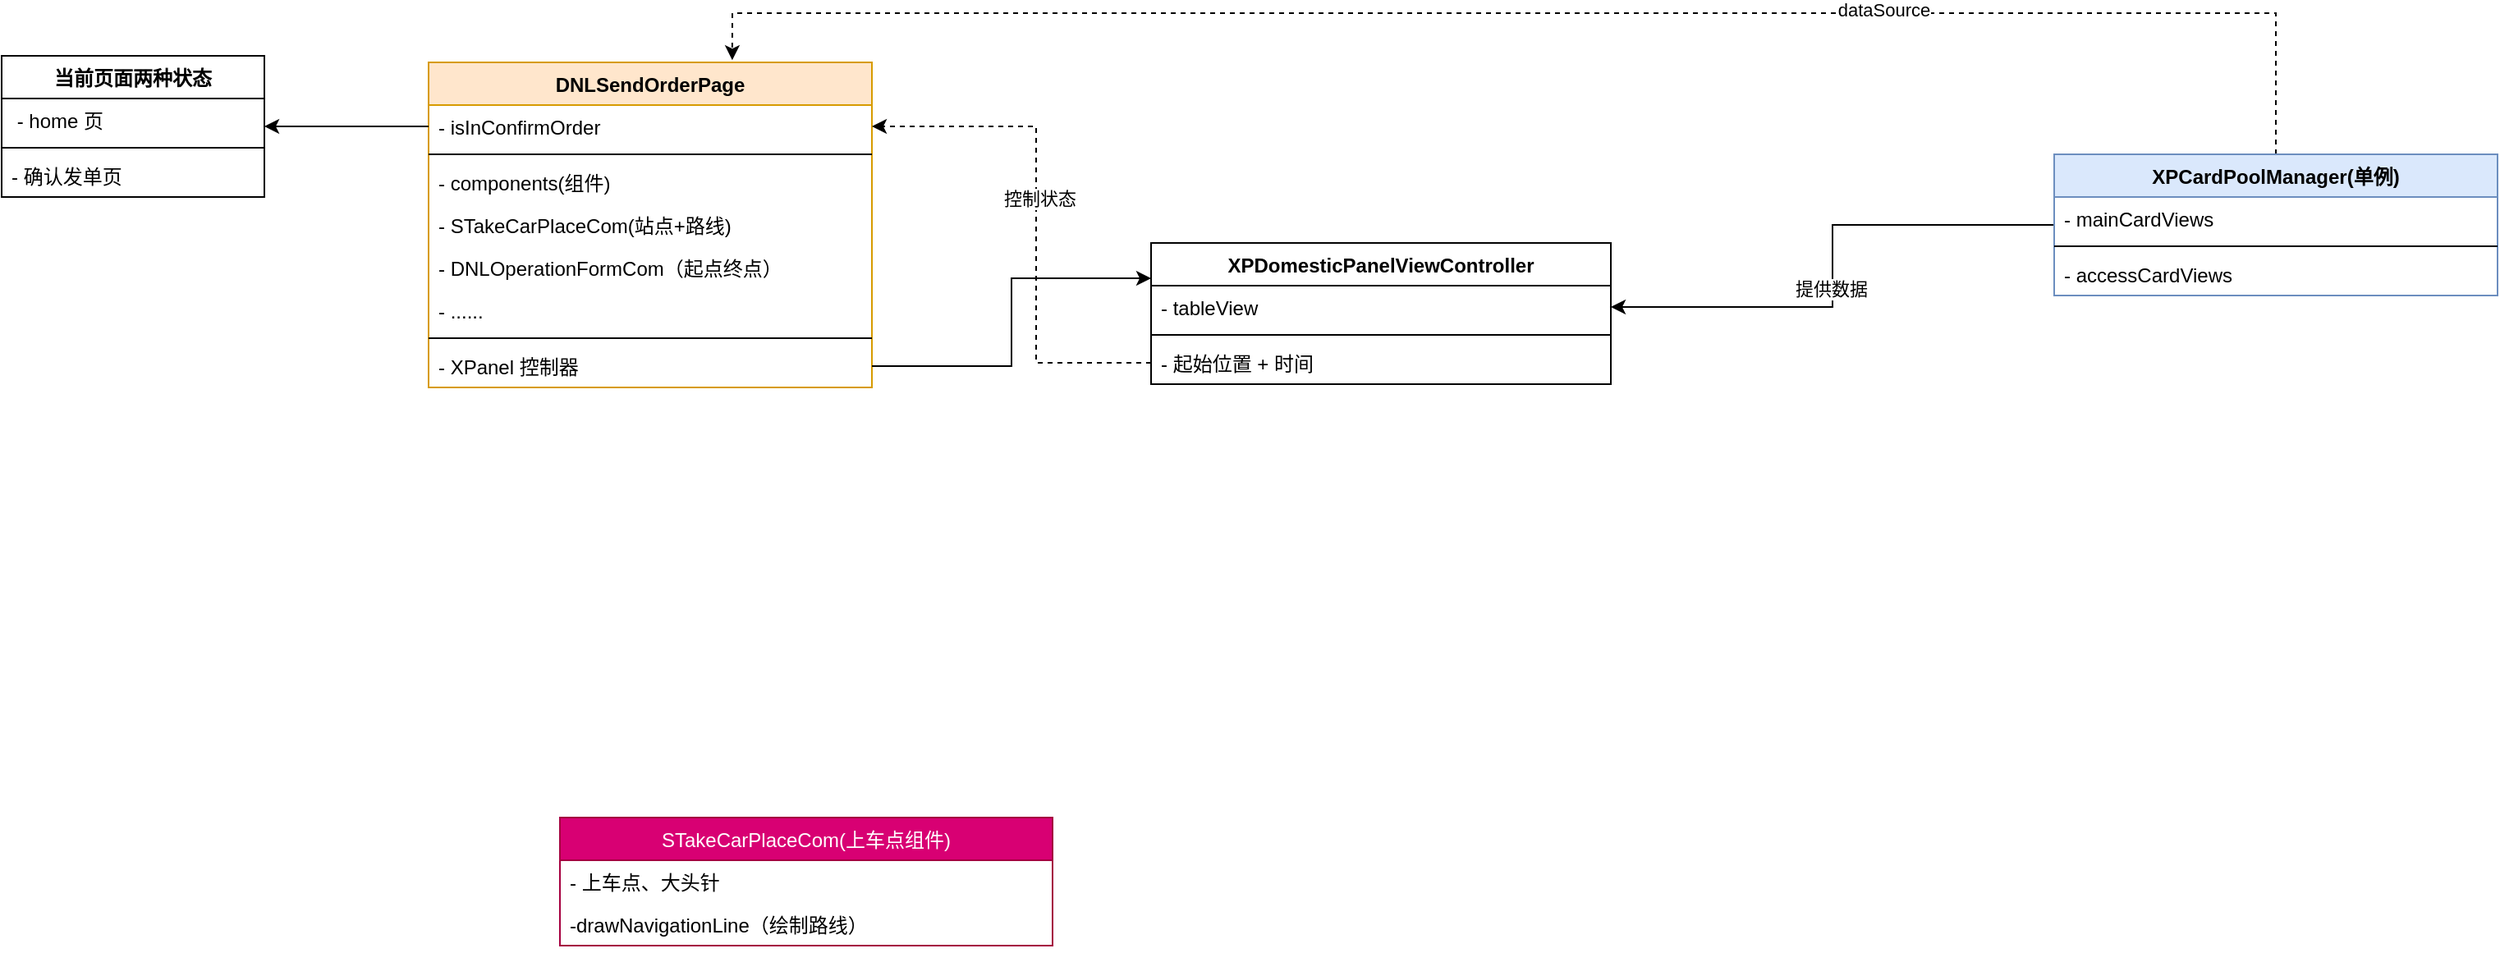 <mxfile version="14.7.0" type="github">
  <diagram id="7lykp9iamNYmA4Tu66E8" name="第 1 页">
    <mxGraphModel dx="2253" dy="794" grid="1" gridSize="10" guides="1" tooltips="1" connect="1" arrows="1" fold="1" page="1" pageScale="1" pageWidth="827" pageHeight="1169" math="0" shadow="0">
      <root>
        <mxCell id="0" />
        <mxCell id="1" parent="0" />
        <mxCell id="zZ6jMW011a1lbR9ZiVev-6" value="DNLSendOrderPage" style="swimlane;fontStyle=1;align=center;verticalAlign=top;childLayout=stackLayout;horizontal=1;startSize=26;horizontalStack=0;resizeParent=1;resizeParentMax=0;resizeLast=0;collapsible=1;marginBottom=0;fillColor=#ffe6cc;strokeColor=#d79b00;" parent="1" vertex="1">
          <mxGeometry x="210" y="420" width="270" height="198" as="geometry" />
        </mxCell>
        <mxCell id="zZ6jMW011a1lbR9ZiVev-7" value="- isInConfirmOrder" style="text;strokeColor=none;fillColor=none;align=left;verticalAlign=top;spacingLeft=4;spacingRight=4;overflow=hidden;rotatable=0;points=[[0,0.5],[1,0.5]];portConstraint=eastwest;" parent="zZ6jMW011a1lbR9ZiVev-6" vertex="1">
          <mxGeometry y="26" width="270" height="26" as="geometry" />
        </mxCell>
        <mxCell id="zZ6jMW011a1lbR9ZiVev-8" value="" style="line;strokeWidth=1;fillColor=none;align=left;verticalAlign=middle;spacingTop=-1;spacingLeft=3;spacingRight=3;rotatable=0;labelPosition=right;points=[];portConstraint=eastwest;" parent="zZ6jMW011a1lbR9ZiVev-6" vertex="1">
          <mxGeometry y="52" width="270" height="8" as="geometry" />
        </mxCell>
        <mxCell id="zZ6jMW011a1lbR9ZiVev-26" value="- components(组件)" style="text;strokeColor=none;fillColor=none;align=left;verticalAlign=top;spacingLeft=4;spacingRight=4;overflow=hidden;rotatable=0;points=[[0,0.5],[1,0.5]];portConstraint=eastwest;" parent="zZ6jMW011a1lbR9ZiVev-6" vertex="1">
          <mxGeometry y="60" width="270" height="26" as="geometry" />
        </mxCell>
        <mxCell id="zZ6jMW011a1lbR9ZiVev-52" value="- STakeCarPlaceCom(站点+路线)" style="text;strokeColor=none;fillColor=none;align=left;verticalAlign=top;spacingLeft=4;spacingRight=4;overflow=hidden;rotatable=0;points=[[0,0.5],[1,0.5]];portConstraint=eastwest;" parent="zZ6jMW011a1lbR9ZiVev-6" vertex="1">
          <mxGeometry y="86" width="270" height="26" as="geometry" />
        </mxCell>
        <mxCell id="jdOiQSn009YrtZy32wXW-2" value="- DNLOperationFormCom（起点终点）" style="text;strokeColor=none;fillColor=none;align=left;verticalAlign=top;spacingLeft=4;spacingRight=4;overflow=hidden;rotatable=0;points=[[0,0.5],[1,0.5]];portConstraint=eastwest;" vertex="1" parent="zZ6jMW011a1lbR9ZiVev-6">
          <mxGeometry y="112" width="270" height="26" as="geometry" />
        </mxCell>
        <mxCell id="zZ6jMW011a1lbR9ZiVev-28" value="- ......" style="text;strokeColor=none;fillColor=none;align=left;verticalAlign=top;spacingLeft=4;spacingRight=4;overflow=hidden;rotatable=0;points=[[0,0.5],[1,0.5]];portConstraint=eastwest;" parent="zZ6jMW011a1lbR9ZiVev-6" vertex="1">
          <mxGeometry y="138" width="270" height="26" as="geometry" />
        </mxCell>
        <mxCell id="zZ6jMW011a1lbR9ZiVev-27" value="" style="line;strokeWidth=1;fillColor=none;align=left;verticalAlign=middle;spacingTop=-1;spacingLeft=3;spacingRight=3;rotatable=0;labelPosition=right;points=[];portConstraint=eastwest;" parent="zZ6jMW011a1lbR9ZiVev-6" vertex="1">
          <mxGeometry y="164" width="270" height="8" as="geometry" />
        </mxCell>
        <mxCell id="zZ6jMW011a1lbR9ZiVev-9" value="- XPanel 控制器" style="text;strokeColor=none;fillColor=none;align=left;verticalAlign=top;spacingLeft=4;spacingRight=4;overflow=hidden;rotatable=0;points=[[0,0.5],[1,0.5]];portConstraint=eastwest;" parent="zZ6jMW011a1lbR9ZiVev-6" vertex="1">
          <mxGeometry y="172" width="270" height="26" as="geometry" />
        </mxCell>
        <mxCell id="zZ6jMW011a1lbR9ZiVev-20" value="当前页面两种状态" style="swimlane;fontStyle=1;align=center;verticalAlign=top;childLayout=stackLayout;horizontal=1;startSize=26;horizontalStack=0;resizeParent=1;resizeParentMax=0;resizeLast=0;collapsible=1;marginBottom=0;" parent="1" vertex="1">
          <mxGeometry x="-50" y="416" width="160" height="86" as="geometry" />
        </mxCell>
        <mxCell id="zZ6jMW011a1lbR9ZiVev-21" value=" - home 页" style="text;strokeColor=none;fillColor=none;align=left;verticalAlign=top;spacingLeft=4;spacingRight=4;overflow=hidden;rotatable=0;points=[[0,0.5],[1,0.5]];portConstraint=eastwest;" parent="zZ6jMW011a1lbR9ZiVev-20" vertex="1">
          <mxGeometry y="26" width="160" height="26" as="geometry" />
        </mxCell>
        <mxCell id="zZ6jMW011a1lbR9ZiVev-22" value="" style="line;strokeWidth=1;fillColor=none;align=left;verticalAlign=middle;spacingTop=-1;spacingLeft=3;spacingRight=3;rotatable=0;labelPosition=right;points=[];portConstraint=eastwest;" parent="zZ6jMW011a1lbR9ZiVev-20" vertex="1">
          <mxGeometry y="52" width="160" height="8" as="geometry" />
        </mxCell>
        <mxCell id="zZ6jMW011a1lbR9ZiVev-23" value="- 确认发单页" style="text;strokeColor=none;fillColor=none;align=left;verticalAlign=top;spacingLeft=4;spacingRight=4;overflow=hidden;rotatable=0;points=[[0,0.5],[1,0.5]];portConstraint=eastwest;" parent="zZ6jMW011a1lbR9ZiVev-20" vertex="1">
          <mxGeometry y="60" width="160" height="26" as="geometry" />
        </mxCell>
        <mxCell id="zZ6jMW011a1lbR9ZiVev-25" style="edgeStyle=orthogonalEdgeStyle;rounded=0;orthogonalLoop=1;jettySize=auto;html=1;exitX=0;exitY=0.5;exitDx=0;exitDy=0;" parent="1" source="zZ6jMW011a1lbR9ZiVev-7" target="zZ6jMW011a1lbR9ZiVev-20" edge="1">
          <mxGeometry relative="1" as="geometry" />
        </mxCell>
        <mxCell id="zZ6jMW011a1lbR9ZiVev-29" value="XPDomesticPanelViewController" style="swimlane;fontStyle=1;align=center;verticalAlign=top;childLayout=stackLayout;horizontal=1;startSize=26;horizontalStack=0;resizeParent=1;resizeParentMax=0;resizeLast=0;collapsible=1;marginBottom=0;" parent="1" vertex="1">
          <mxGeometry x="650" y="530" width="280" height="86" as="geometry" />
        </mxCell>
        <mxCell id="zZ6jMW011a1lbR9ZiVev-30" value="- tableView" style="text;strokeColor=none;fillColor=none;align=left;verticalAlign=top;spacingLeft=4;spacingRight=4;overflow=hidden;rotatable=0;points=[[0,0.5],[1,0.5]];portConstraint=eastwest;" parent="zZ6jMW011a1lbR9ZiVev-29" vertex="1">
          <mxGeometry y="26" width="280" height="26" as="geometry" />
        </mxCell>
        <mxCell id="zZ6jMW011a1lbR9ZiVev-49" value="" style="line;strokeWidth=1;fillColor=none;align=left;verticalAlign=middle;spacingTop=-1;spacingLeft=3;spacingRight=3;rotatable=0;labelPosition=right;points=[];portConstraint=eastwest;" parent="zZ6jMW011a1lbR9ZiVev-29" vertex="1">
          <mxGeometry y="52" width="280" height="8" as="geometry" />
        </mxCell>
        <mxCell id="zZ6jMW011a1lbR9ZiVev-48" value="- 起始位置 + 时间" style="text;strokeColor=none;fillColor=none;align=left;verticalAlign=top;spacingLeft=4;spacingRight=4;overflow=hidden;rotatable=0;points=[[0,0.5],[1,0.5]];portConstraint=eastwest;" parent="zZ6jMW011a1lbR9ZiVev-29" vertex="1">
          <mxGeometry y="60" width="280" height="26" as="geometry" />
        </mxCell>
        <mxCell id="zZ6jMW011a1lbR9ZiVev-33" style="edgeStyle=orthogonalEdgeStyle;rounded=0;orthogonalLoop=1;jettySize=auto;html=1;entryX=0;entryY=0.25;entryDx=0;entryDy=0;" parent="1" source="zZ6jMW011a1lbR9ZiVev-9" target="zZ6jMW011a1lbR9ZiVev-29" edge="1">
          <mxGeometry relative="1" as="geometry" />
        </mxCell>
        <mxCell id="zZ6jMW011a1lbR9ZiVev-41" style="edgeStyle=orthogonalEdgeStyle;rounded=0;orthogonalLoop=1;jettySize=auto;html=1;entryX=1;entryY=0.5;entryDx=0;entryDy=0;" parent="1" source="zZ6jMW011a1lbR9ZiVev-36" target="zZ6jMW011a1lbR9ZiVev-30" edge="1">
          <mxGeometry relative="1" as="geometry" />
        </mxCell>
        <mxCell id="zZ6jMW011a1lbR9ZiVev-42" value="提供数据" style="edgeLabel;html=1;align=center;verticalAlign=middle;resizable=0;points=[];" parent="zZ6jMW011a1lbR9ZiVev-41" vertex="1" connectable="0">
          <mxGeometry x="0.087" y="-1" relative="1" as="geometry">
            <mxPoint as="offset" />
          </mxGeometry>
        </mxCell>
        <mxCell id="zZ6jMW011a1lbR9ZiVev-46" style="edgeStyle=orthogonalEdgeStyle;rounded=0;orthogonalLoop=1;jettySize=auto;html=1;entryX=0.685;entryY=-0.007;entryDx=0;entryDy=0;entryPerimeter=0;dashed=1;" parent="1" source="zZ6jMW011a1lbR9ZiVev-36" target="zZ6jMW011a1lbR9ZiVev-6" edge="1">
          <mxGeometry relative="1" as="geometry">
            <Array as="points">
              <mxPoint x="1335" y="390" />
              <mxPoint x="395" y="390" />
            </Array>
          </mxGeometry>
        </mxCell>
        <mxCell id="zZ6jMW011a1lbR9ZiVev-47" value="dataSource" style="edgeLabel;html=1;align=center;verticalAlign=middle;resizable=0;points=[];" parent="zZ6jMW011a1lbR9ZiVev-46" vertex="1" connectable="0">
          <mxGeometry x="-0.384" y="-2" relative="1" as="geometry">
            <mxPoint as="offset" />
          </mxGeometry>
        </mxCell>
        <mxCell id="zZ6jMW011a1lbR9ZiVev-36" value="XPCardPoolManager(单例)" style="swimlane;fontStyle=1;align=center;verticalAlign=top;childLayout=stackLayout;horizontal=1;startSize=26;horizontalStack=0;resizeParent=1;resizeParentMax=0;resizeLast=0;collapsible=1;marginBottom=0;fillColor=#dae8fc;strokeColor=#6c8ebf;" parent="1" vertex="1">
          <mxGeometry x="1200" y="476" width="270" height="86" as="geometry" />
        </mxCell>
        <mxCell id="zZ6jMW011a1lbR9ZiVev-37" value="- mainCardViews" style="text;strokeColor=none;fillColor=none;align=left;verticalAlign=top;spacingLeft=4;spacingRight=4;overflow=hidden;rotatable=0;points=[[0,0.5],[1,0.5]];portConstraint=eastwest;" parent="zZ6jMW011a1lbR9ZiVev-36" vertex="1">
          <mxGeometry y="26" width="270" height="26" as="geometry" />
        </mxCell>
        <mxCell id="zZ6jMW011a1lbR9ZiVev-38" value="" style="line;strokeWidth=1;fillColor=none;align=left;verticalAlign=middle;spacingTop=-1;spacingLeft=3;spacingRight=3;rotatable=0;labelPosition=right;points=[];portConstraint=eastwest;" parent="zZ6jMW011a1lbR9ZiVev-36" vertex="1">
          <mxGeometry y="52" width="270" height="8" as="geometry" />
        </mxCell>
        <mxCell id="zZ6jMW011a1lbR9ZiVev-39" value="- accessCardViews" style="text;strokeColor=none;fillColor=none;align=left;verticalAlign=top;spacingLeft=4;spacingRight=4;overflow=hidden;rotatable=0;points=[[0,0.5],[1,0.5]];portConstraint=eastwest;" parent="zZ6jMW011a1lbR9ZiVev-36" vertex="1">
          <mxGeometry y="60" width="270" height="26" as="geometry" />
        </mxCell>
        <mxCell id="zZ6jMW011a1lbR9ZiVev-50" style="edgeStyle=orthogonalEdgeStyle;rounded=0;orthogonalLoop=1;jettySize=auto;html=1;entryX=1;entryY=0.5;entryDx=0;entryDy=0;dashed=1;" parent="1" source="zZ6jMW011a1lbR9ZiVev-48" target="zZ6jMW011a1lbR9ZiVev-7" edge="1">
          <mxGeometry relative="1" as="geometry">
            <Array as="points">
              <mxPoint x="580" y="603" />
              <mxPoint x="580" y="459" />
            </Array>
          </mxGeometry>
        </mxCell>
        <mxCell id="zZ6jMW011a1lbR9ZiVev-51" value="控制状态" style="edgeLabel;html=1;align=center;verticalAlign=middle;resizable=0;points=[];" parent="zZ6jMW011a1lbR9ZiVev-50" vertex="1" connectable="0">
          <mxGeometry x="0.086" y="-2" relative="1" as="geometry">
            <mxPoint as="offset" />
          </mxGeometry>
        </mxCell>
        <mxCell id="zZ6jMW011a1lbR9ZiVev-53" value="STakeCarPlaceCom(上车点组件)" style="swimlane;fontStyle=0;childLayout=stackLayout;horizontal=1;startSize=26;fillColor=#d80073;horizontalStack=0;resizeParent=1;resizeParentMax=0;resizeLast=0;collapsible=1;marginBottom=0;strokeColor=#A50040;fontColor=#ffffff;" parent="1" vertex="1">
          <mxGeometry x="290" y="880" width="300" height="78" as="geometry" />
        </mxCell>
        <mxCell id="zZ6jMW011a1lbR9ZiVev-54" value="- 上车点、大头针" style="text;strokeColor=none;fillColor=none;align=left;verticalAlign=top;spacingLeft=4;spacingRight=4;overflow=hidden;rotatable=0;points=[[0,0.5],[1,0.5]];portConstraint=eastwest;" parent="zZ6jMW011a1lbR9ZiVev-53" vertex="1">
          <mxGeometry y="26" width="300" height="26" as="geometry" />
        </mxCell>
        <mxCell id="zZ6jMW011a1lbR9ZiVev-55" value="-drawNavigationLine（绘制路线）" style="text;strokeColor=none;fillColor=none;align=left;verticalAlign=top;spacingLeft=4;spacingRight=4;overflow=hidden;rotatable=0;points=[[0,0.5],[1,0.5]];portConstraint=eastwest;" parent="zZ6jMW011a1lbR9ZiVev-53" vertex="1">
          <mxGeometry y="52" width="300" height="26" as="geometry" />
        </mxCell>
      </root>
    </mxGraphModel>
  </diagram>
</mxfile>
